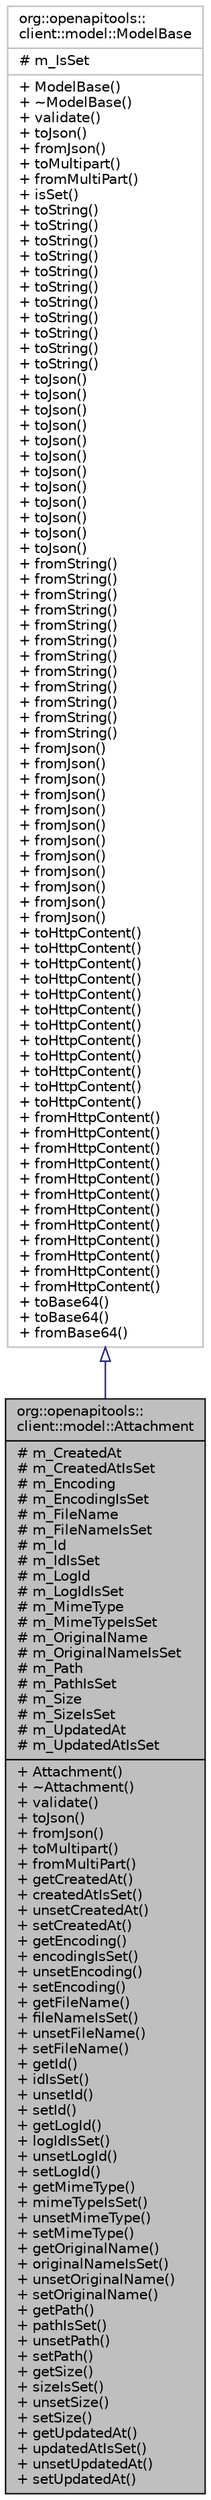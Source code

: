 digraph "org::openapitools::client::model::Attachment"
{
 // INTERACTIVE_SVG=YES
 // LATEX_PDF_SIZE
  bgcolor="transparent";
  edge [fontname="Helvetica",fontsize="10",labelfontname="Helvetica",labelfontsize="10"];
  node [fontname="Helvetica",fontsize="10",shape=record];
  Node1 [label="{org::openapitools::\lclient::model::Attachment\n|# m_CreatedAt\l# m_CreatedAtIsSet\l# m_Encoding\l# m_EncodingIsSet\l# m_FileName\l# m_FileNameIsSet\l# m_Id\l# m_IdIsSet\l# m_LogId\l# m_LogIdIsSet\l# m_MimeType\l# m_MimeTypeIsSet\l# m_OriginalName\l# m_OriginalNameIsSet\l# m_Path\l# m_PathIsSet\l# m_Size\l# m_SizeIsSet\l# m_UpdatedAt\l# m_UpdatedAtIsSet\l|+ Attachment()\l+ ~Attachment()\l+ validate()\l+ toJson()\l+ fromJson()\l+ toMultipart()\l+ fromMultiPart()\l+ getCreatedAt()\l+ createdAtIsSet()\l+ unsetCreatedAt()\l+ setCreatedAt()\l+ getEncoding()\l+ encodingIsSet()\l+ unsetEncoding()\l+ setEncoding()\l+ getFileName()\l+ fileNameIsSet()\l+ unsetFileName()\l+ setFileName()\l+ getId()\l+ idIsSet()\l+ unsetId()\l+ setId()\l+ getLogId()\l+ logIdIsSet()\l+ unsetLogId()\l+ setLogId()\l+ getMimeType()\l+ mimeTypeIsSet()\l+ unsetMimeType()\l+ setMimeType()\l+ getOriginalName()\l+ originalNameIsSet()\l+ unsetOriginalName()\l+ setOriginalName()\l+ getPath()\l+ pathIsSet()\l+ unsetPath()\l+ setPath()\l+ getSize()\l+ sizeIsSet()\l+ unsetSize()\l+ setSize()\l+ getUpdatedAt()\l+ updatedAtIsSet()\l+ unsetUpdatedAt()\l+ setUpdatedAt()\l}",height=0.2,width=0.4,color="black", fillcolor="grey75", style="filled", fontcolor="black",tooltip="Describes metadata of an attachment."];
  Node2 -> Node1 [dir="back",color="midnightblue",fontsize="10",style="solid",arrowtail="onormal",fontname="Helvetica"];
  Node2 [label="{org::openapitools::\lclient::model::ModelBase\n|# m_IsSet\l|+ ModelBase()\l+ ~ModelBase()\l+ validate()\l+ toJson()\l+ fromJson()\l+ toMultipart()\l+ fromMultiPart()\l+ isSet()\l+ toString()\l+ toString()\l+ toString()\l+ toString()\l+ toString()\l+ toString()\l+ toString()\l+ toString()\l+ toString()\l+ toString()\l+ toString()\l+ toJson()\l+ toJson()\l+ toJson()\l+ toJson()\l+ toJson()\l+ toJson()\l+ toJson()\l+ toJson()\l+ toJson()\l+ toJson()\l+ toJson()\l+ toJson()\l+ fromString()\l+ fromString()\l+ fromString()\l+ fromString()\l+ fromString()\l+ fromString()\l+ fromString()\l+ fromString()\l+ fromString()\l+ fromString()\l+ fromString()\l+ fromString()\l+ fromJson()\l+ fromJson()\l+ fromJson()\l+ fromJson()\l+ fromJson()\l+ fromJson()\l+ fromJson()\l+ fromJson()\l+ fromJson()\l+ fromJson()\l+ fromJson()\l+ fromJson()\l+ toHttpContent()\l+ toHttpContent()\l+ toHttpContent()\l+ toHttpContent()\l+ toHttpContent()\l+ toHttpContent()\l+ toHttpContent()\l+ toHttpContent()\l+ toHttpContent()\l+ toHttpContent()\l+ toHttpContent()\l+ toHttpContent()\l+ fromHttpContent()\l+ fromHttpContent()\l+ fromHttpContent()\l+ fromHttpContent()\l+ fromHttpContent()\l+ fromHttpContent()\l+ fromHttpContent()\l+ fromHttpContent()\l+ fromHttpContent()\l+ fromHttpContent()\l+ fromHttpContent()\l+ fromHttpContent()\l+ toBase64()\l+ toBase64()\l+ fromBase64()\l}",height=0.2,width=0.4,color="grey75",URL="$classorg_1_1openapitools_1_1client_1_1model_1_1_model_base.html",tooltip=" "];
}
